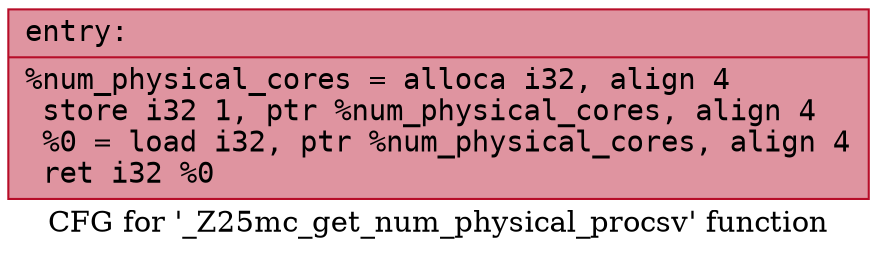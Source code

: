 digraph "CFG for '_Z25mc_get_num_physical_procsv' function" {
	label="CFG for '_Z25mc_get_num_physical_procsv' function";

	Node0x561c73bf1a40 [shape=record,color="#b70d28ff", style=filled, fillcolor="#b70d2870" fontname="Courier",label="{entry:\l|  %num_physical_cores = alloca i32, align 4\l  store i32 1, ptr %num_physical_cores, align 4\l  %0 = load i32, ptr %num_physical_cores, align 4\l  ret i32 %0\l}"];
}
